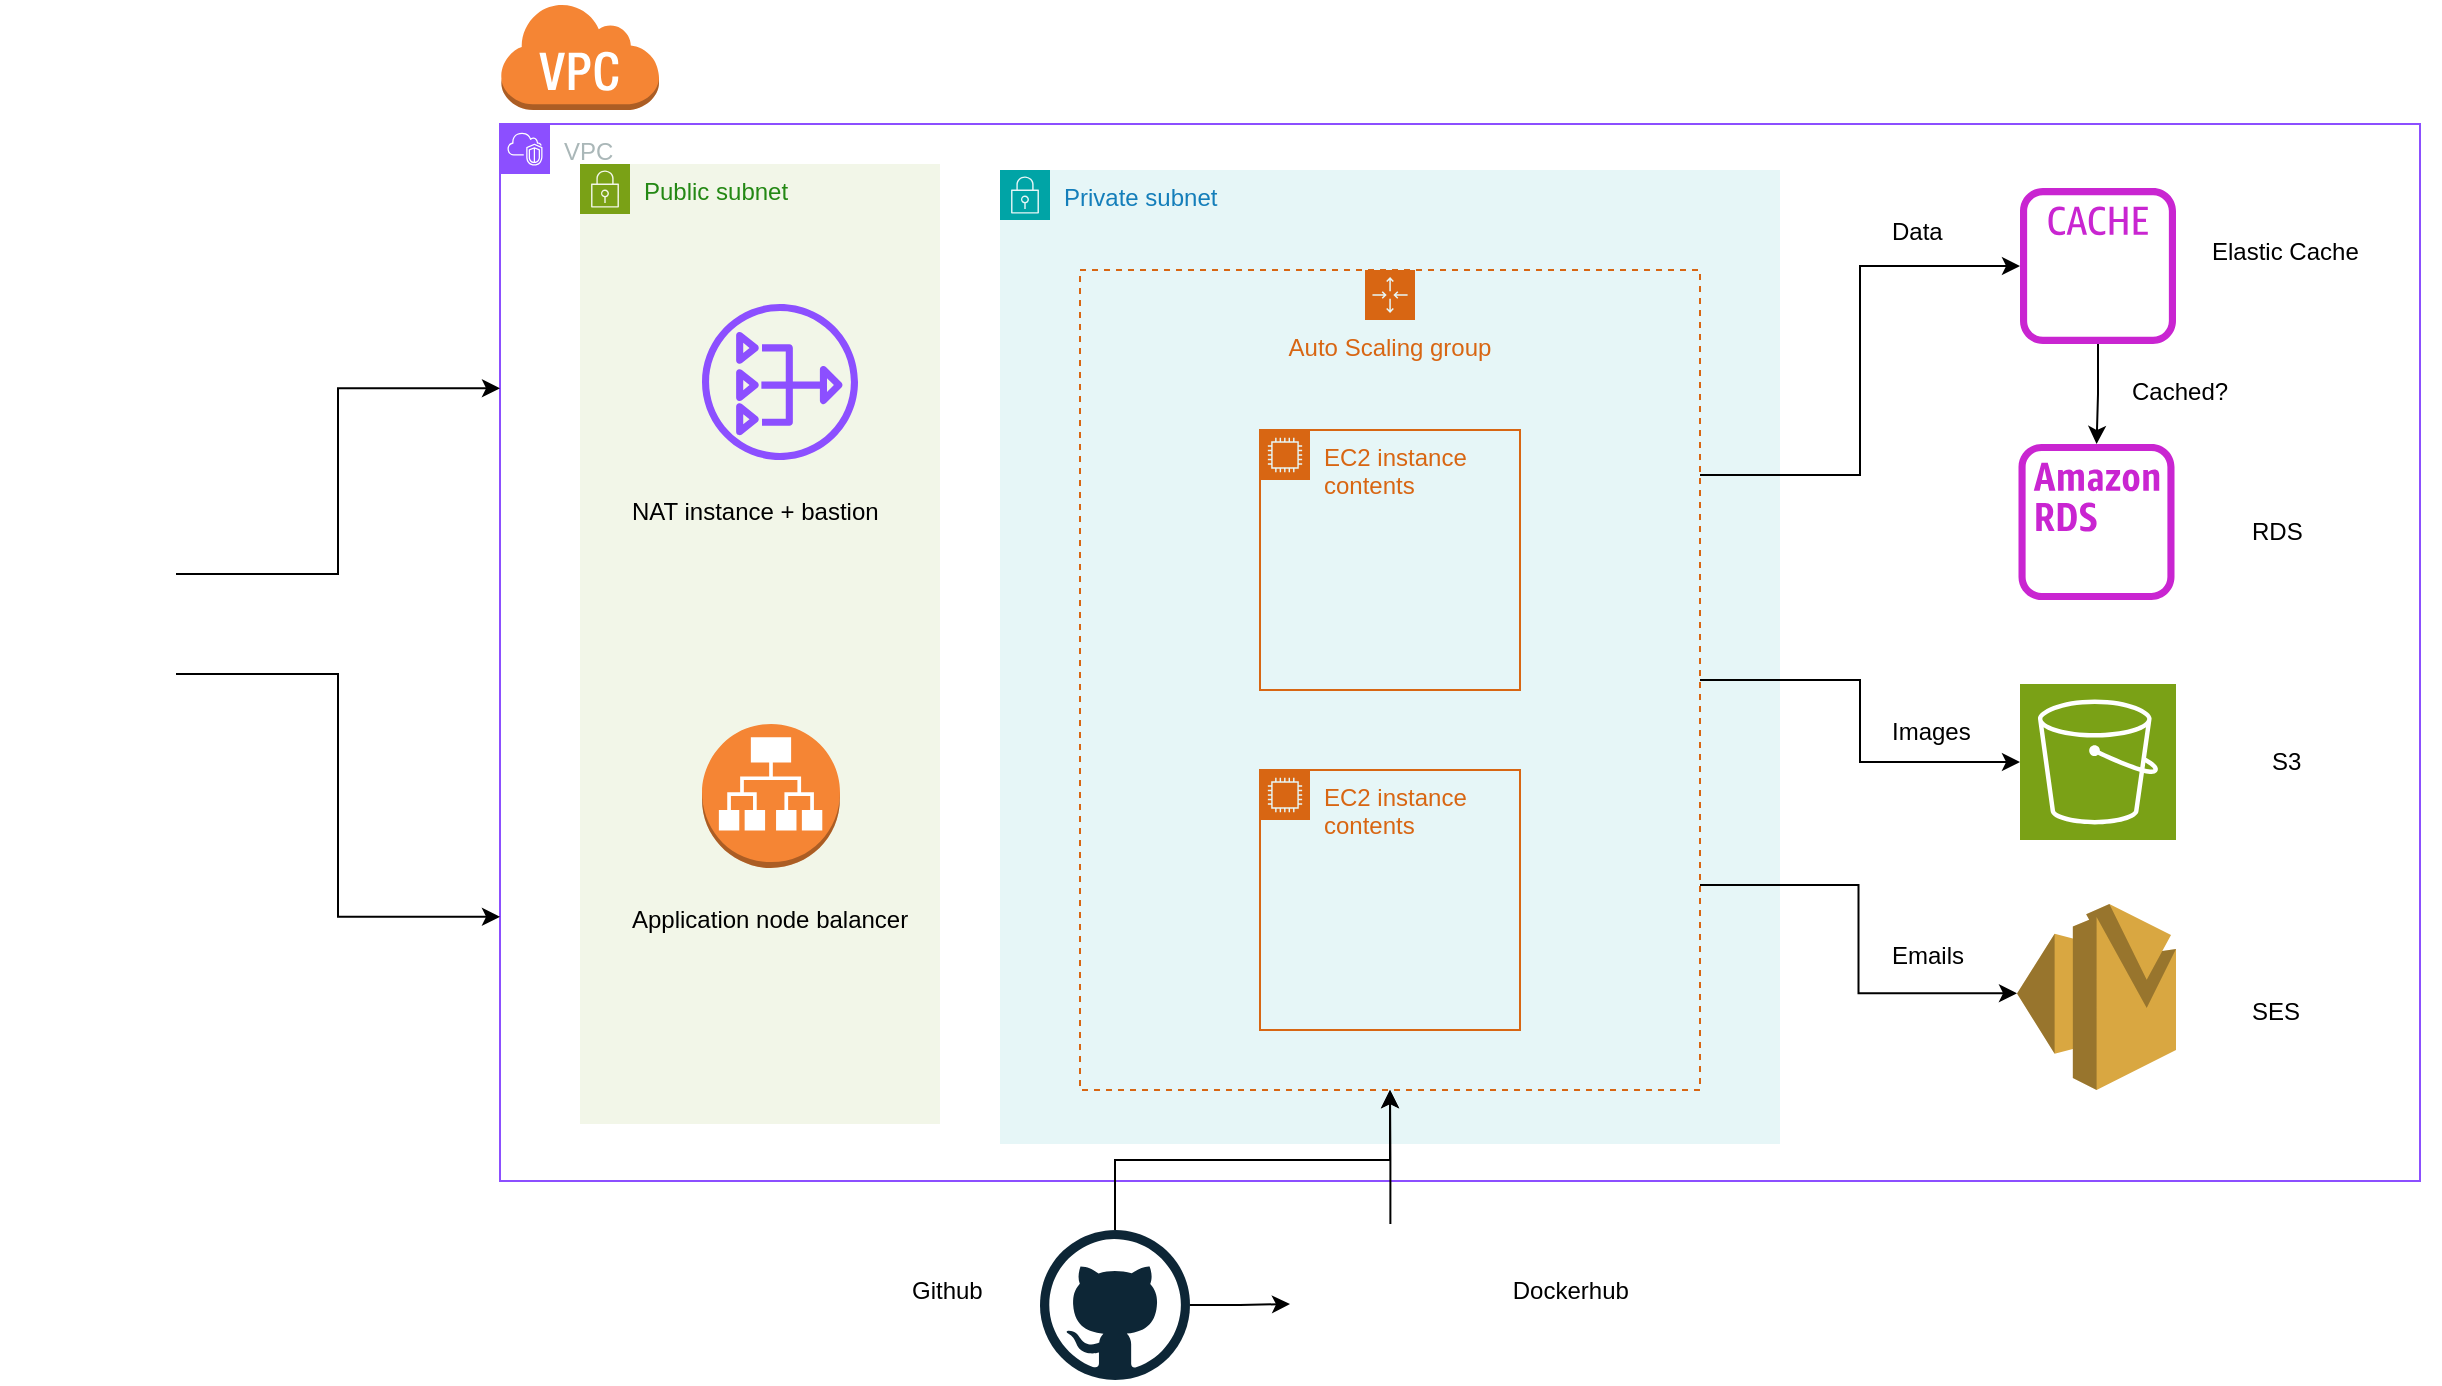 <mxfile version="24.8.4">
  <diagram id="C5RBs43oDa-KdzZeNtuy" name="Page-1">
    <mxGraphModel dx="2329" dy="1353" grid="1" gridSize="10" guides="1" tooltips="1" connect="1" arrows="1" fold="1" page="0" pageScale="1" pageWidth="827" pageHeight="1169" math="0" shadow="0">
      <root>
        <mxCell id="WIyWlLk6GJQsqaUBKTNV-0" />
        <mxCell id="WIyWlLk6GJQsqaUBKTNV-1" parent="WIyWlLk6GJQsqaUBKTNV-0" />
        <mxCell id="nHR8Dk88MJTBsOPazzTW-0" value="" style="outlineConnect=0;dashed=0;verticalLabelPosition=bottom;verticalAlign=top;align=center;html=1;shape=mxgraph.aws3.virtual_private_cloud;fillColor=#F58534;gradientColor=none;" parent="WIyWlLk6GJQsqaUBKTNV-1" vertex="1">
          <mxGeometry x="-260" y="-81" width="79.5" height="54" as="geometry" />
        </mxCell>
        <mxCell id="nHR8Dk88MJTBsOPazzTW-1" value="VPC" style="points=[[0,0],[0.25,0],[0.5,0],[0.75,0],[1,0],[1,0.25],[1,0.5],[1,0.75],[1,1],[0.75,1],[0.5,1],[0.25,1],[0,1],[0,0.75],[0,0.5],[0,0.25]];outlineConnect=0;gradientColor=none;html=1;whiteSpace=wrap;fontSize=12;fontStyle=0;container=1;pointerEvents=0;collapsible=0;recursiveResize=0;shape=mxgraph.aws4.group;grIcon=mxgraph.aws4.group_vpc2;strokeColor=#8C4FFF;fillColor=none;verticalAlign=top;align=left;spacingLeft=30;fontColor=#AAB7B8;dashed=0;" parent="WIyWlLk6GJQsqaUBKTNV-1" vertex="1">
          <mxGeometry x="-260" y="-20" width="960" height="528.5" as="geometry" />
        </mxCell>
        <mxCell id="cLxZ3VK7D4FxL8ryzwBJ-1" value="Private subnet" style="points=[[0,0],[0.25,0],[0.5,0],[0.75,0],[1,0],[1,0.25],[1,0.5],[1,0.75],[1,1],[0.75,1],[0.5,1],[0.25,1],[0,1],[0,0.75],[0,0.5],[0,0.25]];outlineConnect=0;gradientColor=none;html=1;whiteSpace=wrap;fontSize=12;fontStyle=0;container=1;pointerEvents=0;collapsible=0;recursiveResize=0;shape=mxgraph.aws4.group;grIcon=mxgraph.aws4.group_security_group;grStroke=0;strokeColor=#00A4A6;fillColor=#E6F6F7;verticalAlign=top;align=left;spacingLeft=30;fontColor=#147EBA;dashed=0;" parent="nHR8Dk88MJTBsOPazzTW-1" vertex="1">
          <mxGeometry x="250" y="23" width="390" height="487" as="geometry" />
        </mxCell>
        <mxCell id="0vE-mEZtHh7VYCBI2tL3-10" value="Auto Scaling group" style="points=[[0,0],[0.25,0],[0.5,0],[0.75,0],[1,0],[1,0.25],[1,0.5],[1,0.75],[1,1],[0.75,1],[0.5,1],[0.25,1],[0,1],[0,0.75],[0,0.5],[0,0.25]];outlineConnect=0;gradientColor=none;html=1;whiteSpace=wrap;fontSize=12;fontStyle=0;container=1;pointerEvents=0;collapsible=0;recursiveResize=0;shape=mxgraph.aws4.groupCenter;grIcon=mxgraph.aws4.group_auto_scaling_group;grStroke=1;strokeColor=#D86613;fillColor=none;verticalAlign=top;align=center;fontColor=#D86613;dashed=1;spacingTop=25;" vertex="1" parent="cLxZ3VK7D4FxL8ryzwBJ-1">
          <mxGeometry x="40" y="50" width="310" height="410" as="geometry" />
        </mxCell>
        <mxCell id="0vE-mEZtHh7VYCBI2tL3-11" value="EC2 instance contents" style="points=[[0,0],[0.25,0],[0.5,0],[0.75,0],[1,0],[1,0.25],[1,0.5],[1,0.75],[1,1],[0.75,1],[0.5,1],[0.25,1],[0,1],[0,0.75],[0,0.5],[0,0.25]];outlineConnect=0;gradientColor=none;html=1;whiteSpace=wrap;fontSize=12;fontStyle=0;container=1;pointerEvents=0;collapsible=0;recursiveResize=0;shape=mxgraph.aws4.group;grIcon=mxgraph.aws4.group_ec2_instance_contents;strokeColor=#D86613;fillColor=none;verticalAlign=top;align=left;spacingLeft=30;fontColor=#D86613;dashed=0;" vertex="1" parent="0vE-mEZtHh7VYCBI2tL3-10">
          <mxGeometry x="90" y="250" width="130" height="130" as="geometry" />
        </mxCell>
        <mxCell id="0vE-mEZtHh7VYCBI2tL3-12" value="EC2 instance contents" style="points=[[0,0],[0.25,0],[0.5,0],[0.75,0],[1,0],[1,0.25],[1,0.5],[1,0.75],[1,1],[0.75,1],[0.5,1],[0.25,1],[0,1],[0,0.75],[0,0.5],[0,0.25]];outlineConnect=0;gradientColor=none;html=1;whiteSpace=wrap;fontSize=12;fontStyle=0;container=1;pointerEvents=0;collapsible=0;recursiveResize=0;shape=mxgraph.aws4.group;grIcon=mxgraph.aws4.group_ec2_instance_contents;strokeColor=#D86613;fillColor=none;verticalAlign=top;align=left;spacingLeft=30;fontColor=#D86613;dashed=0;" vertex="1" parent="0vE-mEZtHh7VYCBI2tL3-10">
          <mxGeometry x="90" y="80" width="130" height="130" as="geometry" />
        </mxCell>
        <mxCell id="cLxZ3VK7D4FxL8ryzwBJ-12" value="Public subnet" style="points=[[0,0],[0.25,0],[0.5,0],[0.75,0],[1,0],[1,0.25],[1,0.5],[1,0.75],[1,1],[0.75,1],[0.5,1],[0.25,1],[0,1],[0,0.75],[0,0.5],[0,0.25]];outlineConnect=0;gradientColor=none;html=1;whiteSpace=wrap;fontSize=12;fontStyle=0;container=1;pointerEvents=0;collapsible=0;recursiveResize=0;shape=mxgraph.aws4.group;grIcon=mxgraph.aws4.group_security_group;grStroke=0;strokeColor=#7AA116;fillColor=#F2F6E8;verticalAlign=top;align=left;spacingLeft=30;fontColor=#248814;dashed=0;" parent="nHR8Dk88MJTBsOPazzTW-1" vertex="1">
          <mxGeometry x="40" y="20" width="180" height="480" as="geometry" />
        </mxCell>
        <mxCell id="cLxZ3VK7D4FxL8ryzwBJ-13" value="" style="outlineConnect=0;dashed=0;verticalLabelPosition=bottom;verticalAlign=top;align=center;html=1;shape=mxgraph.aws3.application_load_balancer;fillColor=#F58534;gradientColor=none;" parent="cLxZ3VK7D4FxL8ryzwBJ-12" vertex="1">
          <mxGeometry x="61" y="280" width="69" height="72" as="geometry" />
        </mxCell>
        <mxCell id="cLxZ3VK7D4FxL8ryzwBJ-14" value="" style="sketch=0;outlineConnect=0;fontColor=#232F3E;gradientColor=none;fillColor=#8C4FFF;strokeColor=none;dashed=0;verticalLabelPosition=bottom;verticalAlign=top;align=center;html=1;fontSize=12;fontStyle=0;aspect=fixed;pointerEvents=1;shape=mxgraph.aws4.nat_gateway;" parent="cLxZ3VK7D4FxL8ryzwBJ-12" vertex="1">
          <mxGeometry x="61" y="70" width="78" height="78" as="geometry" />
        </mxCell>
        <mxCell id="cLxZ3VK7D4FxL8ryzwBJ-15" value="Application node balancer&#xa;" style="text;align=left;verticalAlign=top;spacingLeft=4;spacingRight=4;overflow=hidden;rotatable=0;points=[[0,0.5],[1,0.5]];portConstraint=eastwest;" parent="cLxZ3VK7D4FxL8ryzwBJ-12" vertex="1">
          <mxGeometry x="20.0" y="364" width="160" height="56" as="geometry" />
        </mxCell>
        <mxCell id="cLxZ3VK7D4FxL8ryzwBJ-16" value="NAT instance + bastion" style="text;align=left;verticalAlign=top;spacingLeft=4;spacingRight=4;overflow=hidden;rotatable=0;points=[[0,0.5],[1,0.5]];portConstraint=eastwest;" parent="cLxZ3VK7D4FxL8ryzwBJ-12" vertex="1">
          <mxGeometry x="20.0" y="160" width="160" height="56" as="geometry" />
        </mxCell>
        <mxCell id="0vE-mEZtHh7VYCBI2tL3-13" value="" style="sketch=0;outlineConnect=0;fontColor=#232F3E;gradientColor=none;fillColor=#C925D1;strokeColor=none;dashed=0;verticalLabelPosition=bottom;verticalAlign=top;align=center;html=1;fontSize=12;fontStyle=0;aspect=fixed;pointerEvents=1;shape=mxgraph.aws4.rds_instance_alt;" vertex="1" parent="nHR8Dk88MJTBsOPazzTW-1">
          <mxGeometry x="759.25" y="160" width="78" height="78" as="geometry" />
        </mxCell>
        <mxCell id="0vE-mEZtHh7VYCBI2tL3-24" style="edgeStyle=orthogonalEdgeStyle;rounded=0;orthogonalLoop=1;jettySize=auto;html=1;" edge="1" parent="nHR8Dk88MJTBsOPazzTW-1" source="0vE-mEZtHh7VYCBI2tL3-14" target="0vE-mEZtHh7VYCBI2tL3-13">
          <mxGeometry relative="1" as="geometry" />
        </mxCell>
        <mxCell id="0vE-mEZtHh7VYCBI2tL3-14" value="" style="sketch=0;outlineConnect=0;fontColor=#232F3E;gradientColor=none;fillColor=#C925D1;strokeColor=none;dashed=0;verticalLabelPosition=bottom;verticalAlign=top;align=center;html=1;fontSize=12;fontStyle=0;aspect=fixed;pointerEvents=1;shape=mxgraph.aws4.cache_node;" vertex="1" parent="nHR8Dk88MJTBsOPazzTW-1">
          <mxGeometry x="760" y="32" width="78" height="78" as="geometry" />
        </mxCell>
        <mxCell id="0vE-mEZtHh7VYCBI2tL3-15" value="" style="sketch=0;points=[[0,0,0],[0.25,0,0],[0.5,0,0],[0.75,0,0],[1,0,0],[0,1,0],[0.25,1,0],[0.5,1,0],[0.75,1,0],[1,1,0],[0,0.25,0],[0,0.5,0],[0,0.75,0],[1,0.25,0],[1,0.5,0],[1,0.75,0]];outlineConnect=0;fontColor=#232F3E;fillColor=#7AA116;strokeColor=#ffffff;dashed=0;verticalLabelPosition=bottom;verticalAlign=top;align=center;html=1;fontSize=12;fontStyle=0;aspect=fixed;shape=mxgraph.aws4.resourceIcon;resIcon=mxgraph.aws4.s3;" vertex="1" parent="nHR8Dk88MJTBsOPazzTW-1">
          <mxGeometry x="760" y="280" width="78" height="78" as="geometry" />
        </mxCell>
        <mxCell id="0vE-mEZtHh7VYCBI2tL3-16" value="" style="outlineConnect=0;dashed=0;verticalLabelPosition=bottom;verticalAlign=top;align=center;html=1;shape=mxgraph.aws3.ses;fillColor=#D9A741;gradientColor=none;" vertex="1" parent="nHR8Dk88MJTBsOPazzTW-1">
          <mxGeometry x="758.5" y="390" width="79.5" height="93" as="geometry" />
        </mxCell>
        <mxCell id="0vE-mEZtHh7VYCBI2tL3-25" value="Data" style="text;align=left;verticalAlign=top;spacingLeft=4;spacingRight=4;overflow=hidden;rotatable=0;points=[[0,0.5],[1,0.5]];portConstraint=eastwest;" vertex="1" parent="nHR8Dk88MJTBsOPazzTW-1">
          <mxGeometry x="690" y="40" width="50" height="28" as="geometry" />
        </mxCell>
        <mxCell id="0vE-mEZtHh7VYCBI2tL3-26" value="Cached?" style="text;align=left;verticalAlign=top;spacingLeft=4;spacingRight=4;overflow=hidden;rotatable=0;points=[[0,0.5],[1,0.5]];portConstraint=eastwest;" vertex="1" parent="nHR8Dk88MJTBsOPazzTW-1">
          <mxGeometry x="810" y="120" width="70" height="28" as="geometry" />
        </mxCell>
        <mxCell id="0vE-mEZtHh7VYCBI2tL3-27" value="Images" style="text;align=left;verticalAlign=top;spacingLeft=4;spacingRight=4;overflow=hidden;rotatable=0;points=[[0,0.5],[1,0.5]];portConstraint=eastwest;" vertex="1" parent="nHR8Dk88MJTBsOPazzTW-1">
          <mxGeometry x="690" y="290" width="70" height="28" as="geometry" />
        </mxCell>
        <mxCell id="0vE-mEZtHh7VYCBI2tL3-28" value="Emails" style="text;align=left;verticalAlign=top;spacingLeft=4;spacingRight=4;overflow=hidden;rotatable=0;points=[[0,0.5],[1,0.5]];portConstraint=eastwest;" vertex="1" parent="nHR8Dk88MJTBsOPazzTW-1">
          <mxGeometry x="690" y="402" width="70" height="28" as="geometry" />
        </mxCell>
        <mxCell id="0vE-mEZtHh7VYCBI2tL3-29" value="Elastic Cache&#xa;&#xa;" style="text;align=left;verticalAlign=top;spacingLeft=4;spacingRight=4;overflow=hidden;rotatable=0;points=[[0,0.5],[1,0.5]];portConstraint=eastwest;" vertex="1" parent="nHR8Dk88MJTBsOPazzTW-1">
          <mxGeometry x="850" y="50" width="90" height="28" as="geometry" />
        </mxCell>
        <mxCell id="0vE-mEZtHh7VYCBI2tL3-30" value="RDS&#xa;" style="text;align=left;verticalAlign=top;spacingLeft=4;spacingRight=4;overflow=hidden;rotatable=0;points=[[0,0.5],[1,0.5]];portConstraint=eastwest;" vertex="1" parent="nHR8Dk88MJTBsOPazzTW-1">
          <mxGeometry x="870" y="190" width="90" height="28" as="geometry" />
        </mxCell>
        <mxCell id="0vE-mEZtHh7VYCBI2tL3-31" value="S3&#xa;" style="text;align=left;verticalAlign=top;spacingLeft=4;spacingRight=4;overflow=hidden;rotatable=0;points=[[0,0.5],[1,0.5]];portConstraint=eastwest;" vertex="1" parent="nHR8Dk88MJTBsOPazzTW-1">
          <mxGeometry x="880" y="305" width="90" height="28" as="geometry" />
        </mxCell>
        <mxCell id="0vE-mEZtHh7VYCBI2tL3-32" value="SES" style="text;align=left;verticalAlign=top;spacingLeft=4;spacingRight=4;overflow=hidden;rotatable=0;points=[[0,0.5],[1,0.5]];portConstraint=eastwest;" vertex="1" parent="nHR8Dk88MJTBsOPazzTW-1">
          <mxGeometry x="870" y="430" width="90" height="28" as="geometry" />
        </mxCell>
        <mxCell id="0vE-mEZtHh7VYCBI2tL3-35" style="edgeStyle=orthogonalEdgeStyle;rounded=0;orthogonalLoop=1;jettySize=auto;html=1;exitX=1;exitY=0.25;exitDx=0;exitDy=0;" edge="1" parent="nHR8Dk88MJTBsOPazzTW-1" source="0vE-mEZtHh7VYCBI2tL3-10" target="0vE-mEZtHh7VYCBI2tL3-14">
          <mxGeometry relative="1" as="geometry" />
        </mxCell>
        <mxCell id="0vE-mEZtHh7VYCBI2tL3-41" style="edgeStyle=orthogonalEdgeStyle;rounded=0;orthogonalLoop=1;jettySize=auto;html=1;exitX=1;exitY=0.75;exitDx=0;exitDy=0;entryX=0;entryY=0.48;entryDx=0;entryDy=0;entryPerimeter=0;" edge="1" parent="nHR8Dk88MJTBsOPazzTW-1" source="0vE-mEZtHh7VYCBI2tL3-10" target="0vE-mEZtHh7VYCBI2tL3-16">
          <mxGeometry relative="1" as="geometry" />
        </mxCell>
        <mxCell id="0vE-mEZtHh7VYCBI2tL3-42" style="edgeStyle=orthogonalEdgeStyle;rounded=0;orthogonalLoop=1;jettySize=auto;html=1;exitX=1;exitY=0.5;exitDx=0;exitDy=0;entryX=0;entryY=0.5;entryDx=0;entryDy=0;entryPerimeter=0;" edge="1" parent="nHR8Dk88MJTBsOPazzTW-1" source="0vE-mEZtHh7VYCBI2tL3-10" target="0vE-mEZtHh7VYCBI2tL3-15">
          <mxGeometry relative="1" as="geometry" />
        </mxCell>
        <mxCell id="EG0ce8ajkI2ptLBl0P0L-32" value="Dockerhub" style="text;align=left;verticalAlign=top;spacingLeft=4;spacingRight=4;overflow=hidden;rotatable=0;points=[[0,0.5],[1,0.5]];portConstraint=eastwest;" parent="WIyWlLk6GJQsqaUBKTNV-1" vertex="1">
          <mxGeometry x="240.39" y="549.5" width="70" height="36" as="geometry" />
        </mxCell>
        <mxCell id="0vE-mEZtHh7VYCBI2tL3-39" style="edgeStyle=orthogonalEdgeStyle;rounded=0;orthogonalLoop=1;jettySize=auto;html=1;exitX=0.5;exitY=0;exitDx=0;exitDy=0;entryX=0.5;entryY=1;entryDx=0;entryDy=0;" edge="1" parent="WIyWlLk6GJQsqaUBKTNV-1" source="EG0ce8ajkI2ptLBl0P0L-45" target="0vE-mEZtHh7VYCBI2tL3-10">
          <mxGeometry relative="1" as="geometry" />
        </mxCell>
        <mxCell id="EG0ce8ajkI2ptLBl0P0L-45" value="" style="shape=image;verticalLabelPosition=bottom;labelBackgroundColor=default;verticalAlign=top;aspect=fixed;imageAspect=0;image=https://gitlab.com/uploads/-/system/project/avatar/22180576/dockerhub.png;" parent="WIyWlLk6GJQsqaUBKTNV-1" vertex="1">
          <mxGeometry x="135.0" y="530" width="100.39" height="80" as="geometry" />
        </mxCell>
        <mxCell id="0vE-mEZtHh7VYCBI2tL3-33" style="edgeStyle=orthogonalEdgeStyle;rounded=0;orthogonalLoop=1;jettySize=auto;html=1;exitX=1;exitY=0.25;exitDx=0;exitDy=0;entryX=0;entryY=0.25;entryDx=0;entryDy=0;" edge="1" parent="WIyWlLk6GJQsqaUBKTNV-1" source="PTSsmAKV69xn9Wd6RQXN-0" target="nHR8Dk88MJTBsOPazzTW-1">
          <mxGeometry relative="1" as="geometry" />
        </mxCell>
        <mxCell id="0vE-mEZtHh7VYCBI2tL3-34" style="edgeStyle=orthogonalEdgeStyle;rounded=0;orthogonalLoop=1;jettySize=auto;html=1;exitX=1;exitY=0.75;exitDx=0;exitDy=0;entryX=0;entryY=0.75;entryDx=0;entryDy=0;" edge="1" parent="WIyWlLk6GJQsqaUBKTNV-1" source="PTSsmAKV69xn9Wd6RQXN-0" target="nHR8Dk88MJTBsOPazzTW-1">
          <mxGeometry relative="1" as="geometry" />
        </mxCell>
        <mxCell id="PTSsmAKV69xn9Wd6RQXN-0" value="" style="shape=image;verticalLabelPosition=bottom;labelBackgroundColor=default;verticalAlign=top;aspect=fixed;imageAspect=0;image=https://static-00.iconduck.com/assets.00/terraform-icon-1803x2048-hodrzd3t.png;" parent="WIyWlLk6GJQsqaUBKTNV-1" vertex="1">
          <mxGeometry x="-510" y="180" width="88" height="100" as="geometry" />
        </mxCell>
        <mxCell id="0vE-mEZtHh7VYCBI2tL3-36" style="edgeStyle=orthogonalEdgeStyle;rounded=0;orthogonalLoop=1;jettySize=auto;html=1;entryX=0;entryY=0.5;entryDx=0;entryDy=0;" edge="1" parent="WIyWlLk6GJQsqaUBKTNV-1" source="0vE-mEZtHh7VYCBI2tL3-0" target="EG0ce8ajkI2ptLBl0P0L-45">
          <mxGeometry relative="1" as="geometry" />
        </mxCell>
        <mxCell id="0vE-mEZtHh7VYCBI2tL3-38" style="edgeStyle=orthogonalEdgeStyle;rounded=0;orthogonalLoop=1;jettySize=auto;html=1;" edge="1" parent="WIyWlLk6GJQsqaUBKTNV-1" source="0vE-mEZtHh7VYCBI2tL3-0" target="0vE-mEZtHh7VYCBI2tL3-10">
          <mxGeometry relative="1" as="geometry" />
        </mxCell>
        <mxCell id="0vE-mEZtHh7VYCBI2tL3-0" value="" style="dashed=0;outlineConnect=0;html=1;align=center;labelPosition=center;verticalLabelPosition=bottom;verticalAlign=top;shape=mxgraph.weblogos.github" vertex="1" parent="WIyWlLk6GJQsqaUBKTNV-1">
          <mxGeometry x="10" y="533" width="75" height="75" as="geometry" />
        </mxCell>
        <mxCell id="0vE-mEZtHh7VYCBI2tL3-1" value="Github&#xa;" style="text;align=left;verticalAlign=top;spacingLeft=4;spacingRight=4;overflow=hidden;rotatable=0;points=[[0,0.5],[1,0.5]];portConstraint=eastwest;" vertex="1" parent="WIyWlLk6GJQsqaUBKTNV-1">
          <mxGeometry x="-60.0" y="549.5" width="70" height="36" as="geometry" />
        </mxCell>
      </root>
    </mxGraphModel>
  </diagram>
</mxfile>
